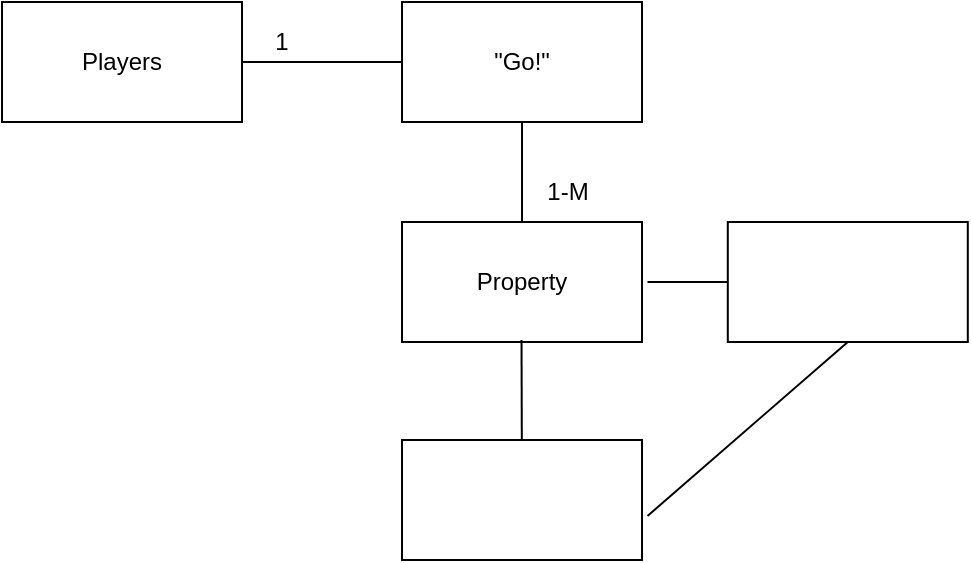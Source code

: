 <mxfile version="12.0.0" type="github" pages="1"><diagram id="I2f30zshJwvhPrbS9PNJ" name="Page-1"><mxGraphModel dx="888" dy="374" grid="1" gridSize="10" guides="1" tooltips="1" connect="1" arrows="1" fold="1" page="1" pageScale="1" pageWidth="827" pageHeight="1169" math="0" shadow="0"><root><mxCell id="0"/><mxCell id="1" parent="0"/><mxCell id="Yx7arrJdiPzhsvcah6l1-1" value="Players" style="rounded=0;whiteSpace=wrap;html=1;" parent="1" vertex="1"><mxGeometry x="120" y="110" width="120" height="60" as="geometry"/></mxCell><mxCell id="Yx7arrJdiPzhsvcah6l1-4" value="&quot;Go!&quot;" style="rounded=0;whiteSpace=wrap;html=1;" parent="1" vertex="1"><mxGeometry x="320" y="110" width="120" height="60" as="geometry"/></mxCell><mxCell id="Yx7arrJdiPzhsvcah6l1-5" value="Property" style="rounded=0;whiteSpace=wrap;html=1;" parent="1" vertex="1"><mxGeometry x="320" y="220" width="120" height="60" as="geometry"/></mxCell><mxCell id="Yx7arrJdiPzhsvcah6l1-6" value="" style="rounded=0;whiteSpace=wrap;html=1;" parent="1" vertex="1"><mxGeometry x="320" y="329" width="120" height="60" as="geometry"/></mxCell><mxCell id="Yx7arrJdiPzhsvcah6l1-8" value="" style="rounded=0;whiteSpace=wrap;html=1;" parent="1" vertex="1"><mxGeometry x="482.9" y="220" width="120" height="60" as="geometry"/></mxCell><mxCell id="Yx7arrJdiPzhsvcah6l1-14" value="1-M" style="text;html=1;strokeColor=none;fillColor=none;align=center;verticalAlign=middle;whiteSpace=wrap;rounded=0;" parent="1" vertex="1"><mxGeometry x="383" y="195" width="40" height="20" as="geometry"/></mxCell><mxCell id="Yx7arrJdiPzhsvcah6l1-16" value="1" style="text;html=1;strokeColor=none;fillColor=none;align=center;verticalAlign=middle;whiteSpace=wrap;rounded=0;" parent="1" vertex="1"><mxGeometry x="240" y="120" width="40" height="20" as="geometry"/></mxCell><mxCell id="Yx7arrJdiPzhsvcah6l1-19" value="" style="endArrow=none;html=1;entryX=0.5;entryY=1;entryDx=0;entryDy=0;exitX=1.023;exitY=0.633;exitDx=0;exitDy=0;exitPerimeter=0;" parent="1" source="Yx7arrJdiPzhsvcah6l1-6" target="Yx7arrJdiPzhsvcah6l1-8" edge="1"><mxGeometry width="50" height="50" relative="1" as="geometry"><mxPoint x="430" y="350" as="sourcePoint"/><mxPoint x="480" y="300" as="targetPoint"/></mxGeometry></mxCell><mxCell id="Yx7arrJdiPzhsvcah6l1-20" value="" style="endArrow=none;html=1;entryX=0;entryY=0.5;entryDx=0;entryDy=0;exitX=1.023;exitY=0.633;exitDx=0;exitDy=0;exitPerimeter=0;" parent="1" target="Yx7arrJdiPzhsvcah6l1-8" edge="1"><mxGeometry width="50" height="50" relative="1" as="geometry"><mxPoint x="442.76" y="249.98" as="sourcePoint"/><mxPoint x="542.9" y="182" as="targetPoint"/></mxGeometry></mxCell><mxCell id="Yx7arrJdiPzhsvcah6l1-21" value="" style="endArrow=none;html=1;exitX=1.023;exitY=0.633;exitDx=0;exitDy=0;exitPerimeter=0;" parent="1" target="Yx7arrJdiPzhsvcah6l1-6" edge="1"><mxGeometry width="50" height="50" relative="1" as="geometry"><mxPoint x="379.76" y="278.98" as="sourcePoint"/><mxPoint x="419.9" y="279" as="targetPoint"/></mxGeometry></mxCell><mxCell id="Yx7arrJdiPzhsvcah6l1-22" value="" style="endArrow=none;html=1;entryX=0.5;entryY=0;entryDx=0;entryDy=0;exitX=0.5;exitY=1;exitDx=0;exitDy=0;" parent="1" source="Yx7arrJdiPzhsvcah6l1-4" target="Yx7arrJdiPzhsvcah6l1-5" edge="1"><mxGeometry width="50" height="50" relative="1" as="geometry"><mxPoint x="462.76" y="269.98" as="sourcePoint"/><mxPoint x="502.9" y="270" as="targetPoint"/></mxGeometry></mxCell><mxCell id="Yx7arrJdiPzhsvcah6l1-23" value="" style="endArrow=none;html=1;exitX=0;exitY=0.5;exitDx=0;exitDy=0;" parent="1" source="Yx7arrJdiPzhsvcah6l1-4" edge="1"><mxGeometry width="50" height="50" relative="1" as="geometry"><mxPoint x="472.76" y="279.98" as="sourcePoint"/><mxPoint x="240" y="140" as="targetPoint"/></mxGeometry></mxCell></root></mxGraphModel></diagram></mxfile>